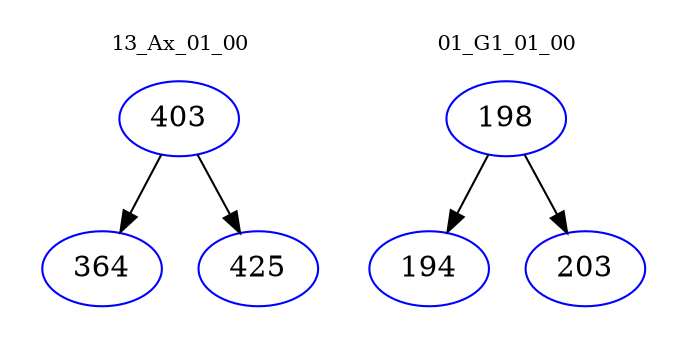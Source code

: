 digraph{
subgraph cluster_0 {
color = white
label = "13_Ax_01_00";
fontsize=10;
T0_403 [label="403", color="blue"]
T0_403 -> T0_364 [color="black"]
T0_364 [label="364", color="blue"]
T0_403 -> T0_425 [color="black"]
T0_425 [label="425", color="blue"]
}
subgraph cluster_1 {
color = white
label = "01_G1_01_00";
fontsize=10;
T1_198 [label="198", color="blue"]
T1_198 -> T1_194 [color="black"]
T1_194 [label="194", color="blue"]
T1_198 -> T1_203 [color="black"]
T1_203 [label="203", color="blue"]
}
}
